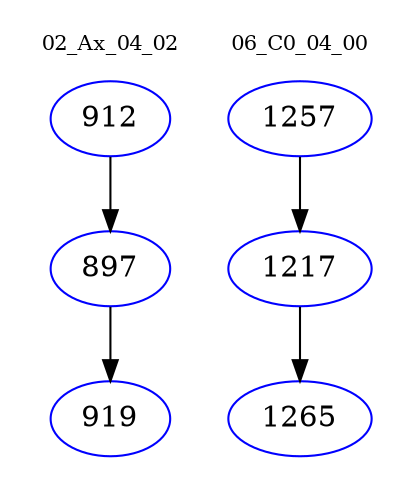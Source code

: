 digraph{
subgraph cluster_0 {
color = white
label = "02_Ax_04_02";
fontsize=10;
T0_912 [label="912", color="blue"]
T0_912 -> T0_897 [color="black"]
T0_897 [label="897", color="blue"]
T0_897 -> T0_919 [color="black"]
T0_919 [label="919", color="blue"]
}
subgraph cluster_1 {
color = white
label = "06_C0_04_00";
fontsize=10;
T1_1257 [label="1257", color="blue"]
T1_1257 -> T1_1217 [color="black"]
T1_1217 [label="1217", color="blue"]
T1_1217 -> T1_1265 [color="black"]
T1_1265 [label="1265", color="blue"]
}
}
